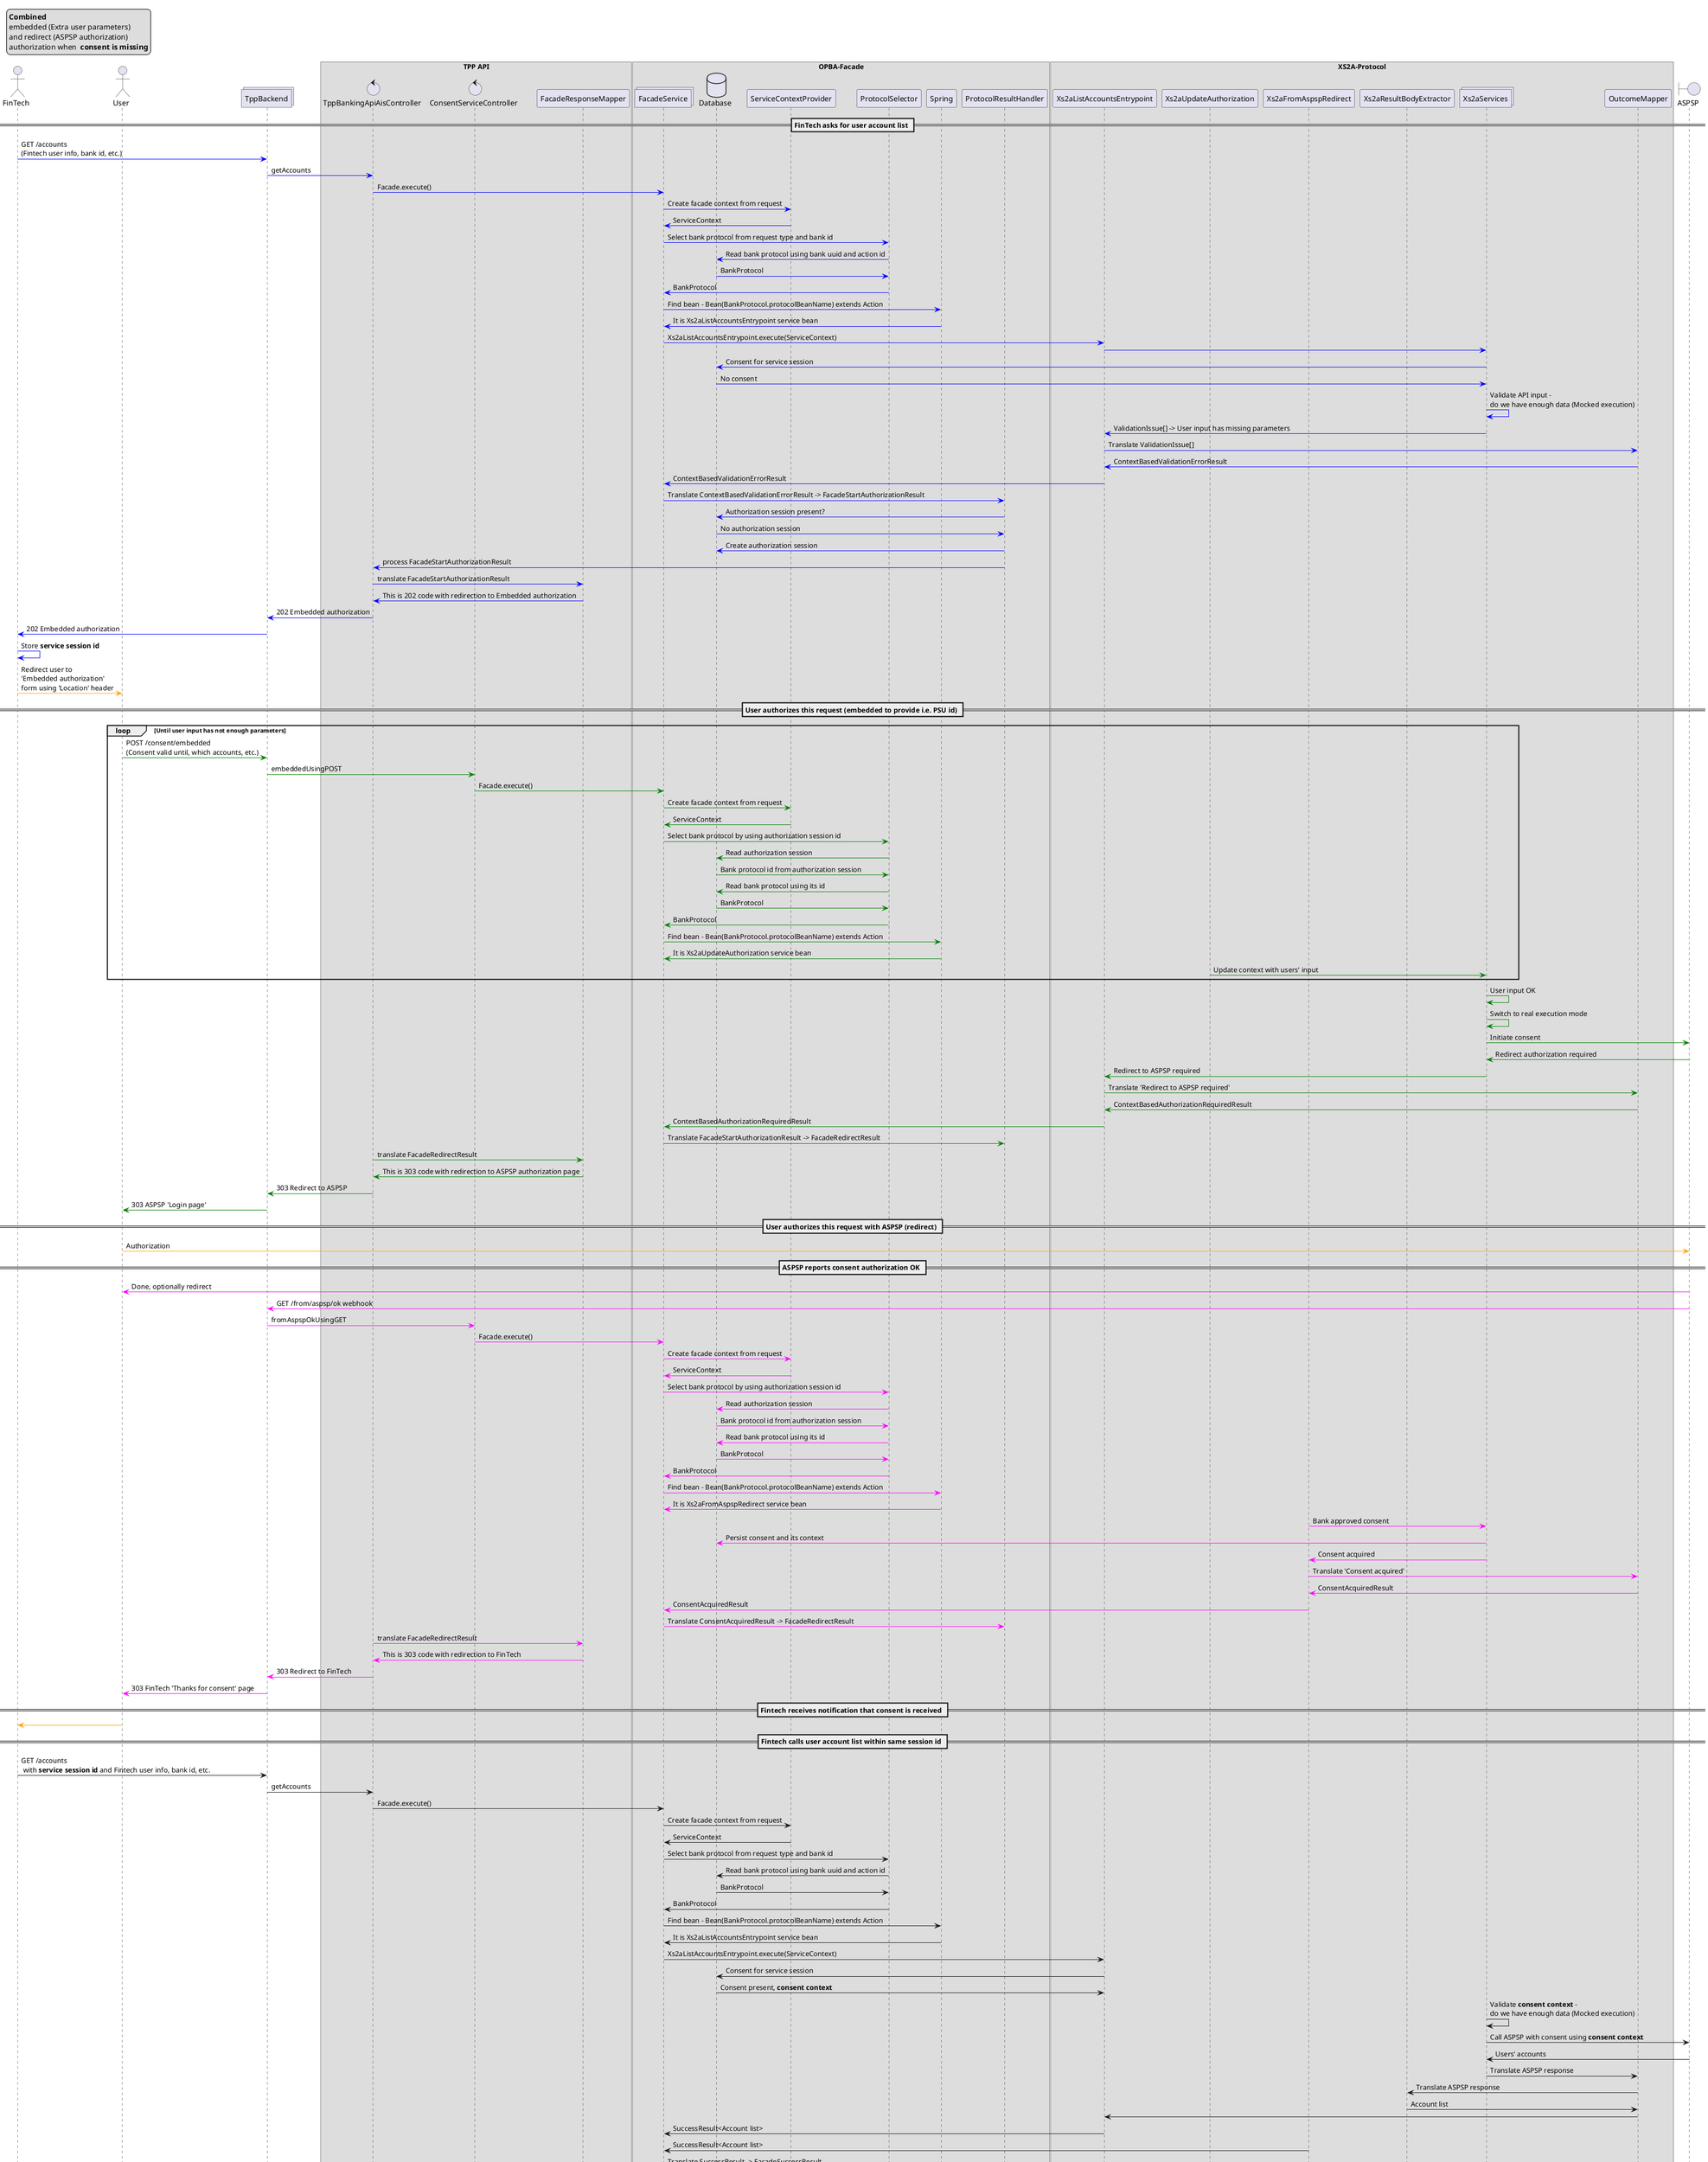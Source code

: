 @startuml
legend top left
  <b>Combined</b>
  embedded (Extra user parameters)
  and redirect (ASPSP authorization)
  authorization when  <b>consent is missing</b>
endlegend

actor FinTech
actor User

collections TppBackend

box "TPP API"
control TppBankingApiAisController
control ConsentServiceController
participant FacadeResponseMapper
endbox

box "OPBA-Facade"
collections FacadeService
database Database
participant ServiceContextProvider
participant ProtocolSelector
participant Spring
participant ProtocolResultHandler
endbox

box "XS2A-Protocol"
participant Xs2aListAccountsEntrypoint
participant Xs2aUpdateAuthorization
participant Xs2aFromAspspRedirect
participant Xs2aResultBodyExtractor
collections Xs2aServices
participant OutcomeMapper
endbox

boundary ASPSP

== FinTech asks for user account list ==
FinTech [#blue]-> TppBackend : GET /accounts\n(Fintech user info, bank id, etc.)
TppBackend [#blue]-> TppBankingApiAisController : getAccounts
TppBankingApiAisController [#blue]-> FacadeService : Facade.execute()
FacadeService [#blue]-> ServiceContextProvider : Create facade context from request
FacadeService <-[#blue] ServiceContextProvider : ServiceContext
FacadeService [#blue]-> ProtocolSelector : Select bank protocol from request type and bank id
ProtocolSelector [#blue]-> Database : Read bank protocol using bank uuid and action id
Database [#blue]-> ProtocolSelector : BankProtocol
ProtocolSelector [#blue]-> FacadeService : BankProtocol
FacadeService [#blue]-> Spring : Find bean - Bean(BankProtocol.protocolBeanName) extends Action
FacadeService <-[#blue] Spring : It is Xs2aListAccountsEntrypoint service bean
FacadeService [#blue]-> Xs2aListAccountsEntrypoint : Xs2aListAccountsEntrypoint.execute(ServiceContext)
Xs2aListAccountsEntrypoint [#blue]-> Xs2aServices
Xs2aServices [#blue]-> Database : Consent for service session
Xs2aServices <-[#blue] Database : No consent
Xs2aServices [#blue]-> Xs2aServices : Validate API input -\ndo we have enough data (Mocked execution)
Xs2aServices [#blue]-> Xs2aListAccountsEntrypoint : ValidationIssue[] -> User input has missing parameters
Xs2aListAccountsEntrypoint [#blue]-> OutcomeMapper : Translate ValidationIssue[]
OutcomeMapper [#blue]-> Xs2aListAccountsEntrypoint : ContextBasedValidationErrorResult
Xs2aListAccountsEntrypoint [#blue]-> FacadeService : ContextBasedValidationErrorResult
FacadeService [#blue]-> ProtocolResultHandler : Translate ContextBasedValidationErrorResult -> FacadeStartAuthorizationResult
ProtocolResultHandler [#blue]-> Database : Authorization session present?
Database [#blue]-> ProtocolResultHandler : No authorization session
ProtocolResultHandler [#blue]-> Database : Create authorization session
ProtocolResultHandler [#blue]-> TppBankingApiAisController : process FacadeStartAuthorizationResult
TppBankingApiAisController [#blue]-> FacadeResponseMapper : translate FacadeStartAuthorizationResult
FacadeResponseMapper [#blue]-> TppBankingApiAisController : This is 202 code with redirection to Embedded authorization
TppBankingApiAisController [#blue]-> TppBackend : 202 Embedded authorization
TppBackend [#blue]-> FinTech : 202 Embedded authorization
FinTech [#blue]-> FinTech : Store <b>service session id</b>

FinTech [#orange]-> User : Redirect user to\n'Embedded authorization'\nform using 'Location' header

== User authorizes this request (embedded to provide i.e. PSU id) ==
loop Until user input has not enough parameters
User [#green]-> TppBackend : POST /consent/embedded\n(Consent valid until, which accounts, etc.)
TppBackend [#green]-> ConsentServiceController : embeddedUsingPOST
ConsentServiceController [#green]-> FacadeService : Facade.execute()
FacadeService [#green]-> ServiceContextProvider : Create facade context from request
FacadeService <-[#green] ServiceContextProvider : ServiceContext
FacadeService [#green]-> ProtocolSelector : Select bank protocol by using authorization session id
ProtocolSelector [#green]-> Database : Read authorization session
Database [#green]-> ProtocolSelector: Bank protocol id from authorization session
ProtocolSelector [#green]-> Database : Read bank protocol using its id
Database [#green]-> ProtocolSelector : BankProtocol
ProtocolSelector [#green]-> FacadeService : BankProtocol
FacadeService [#green]-> Spring : Find bean - Bean(BankProtocol.protocolBeanName) extends Action
FacadeService <-[#green] Spring : It is Xs2aUpdateAuthorization service bean
Xs2aUpdateAuthorization [#green]-> Xs2aServices : Update context with users' input
end
Xs2aServices [#green]-> Xs2aServices : User input OK
Xs2aServices [#green]-> Xs2aServices : Switch to real execution mode
Xs2aServices [#green]-> ASPSP : Initiate consent
ASPSP [#green]-> Xs2aServices : Redirect authorization required
Xs2aServices [#green]-> Xs2aListAccountsEntrypoint : Redirect to ASPSP required
Xs2aListAccountsEntrypoint [#green]-> OutcomeMapper : Translate 'Redirect to ASPSP required'
OutcomeMapper [#green]-> Xs2aListAccountsEntrypoint : ContextBasedAuthorizationRequiredResult
Xs2aListAccountsEntrypoint [#green]-> FacadeService : ContextBasedAuthorizationRequiredResult
FacadeService [#green]-> ProtocolResultHandler : Translate FacadeStartAuthorizationResult -> FacadeRedirectResult
TppBankingApiAisController [#green]-> FacadeResponseMapper : translate FacadeRedirectResult
FacadeResponseMapper [#green]-> TppBankingApiAisController : This is 303 code with redirection to ASPSP authorization page
TppBankingApiAisController [#green]-> TppBackend : 303 Redirect to ASPSP
TppBackend [#green]-> User : 303 ASPSP 'Login page'

== User authorizes this request with ASPSP (redirect) ==
User [#orange]-> ASPSP : Authorization

== ASPSP reports consent authorization OK ==
ASPSP [#magenta]-> User : Done, optionally redirect
ASPSP [#magenta]-> TppBackend : GET /from/aspsp/ok webhook
TppBackend [#magenta]-> ConsentServiceController : fromAspspOkUsingGET
ConsentServiceController [#magenta]-> FacadeService : Facade.execute()
FacadeService [#magenta]-> ServiceContextProvider : Create facade context from request
FacadeService <-[#magenta] ServiceContextProvider : ServiceContext
FacadeService [#magenta]-> ProtocolSelector : Select bank protocol by using authorization session id
ProtocolSelector [#magenta]-> Database : Read authorization session
Database [#magenta]-> ProtocolSelector: Bank protocol id from authorization session
ProtocolSelector [#magenta]-> Database : Read bank protocol using its id
Database [#magenta]-> ProtocolSelector : BankProtocol
ProtocolSelector [#magenta]-> FacadeService : BankProtocol
FacadeService [#magenta]-> Spring : Find bean - Bean(BankProtocol.protocolBeanName) extends Action
FacadeService <-[#magenta] Spring : It is Xs2aFromAspspRedirect service bean
Xs2aFromAspspRedirect [#magenta]-> Xs2aServices : Bank approved consent
Xs2aServices [#magenta]-> Database : Persist consent and its context
Xs2aServices [#magenta]-> Xs2aFromAspspRedirect : Consent acquired
Xs2aFromAspspRedirect [#magenta]-> OutcomeMapper : Translate 'Consent acquired'
OutcomeMapper [#magenta]-> Xs2aFromAspspRedirect : ConsentAcquiredResult
Xs2aFromAspspRedirect [#magenta]-> FacadeService : ConsentAcquiredResult
FacadeService [#magenta]-> ProtocolResultHandler : Translate ConsentAcquiredResult -> FacadeRedirectResult
TppBankingApiAisController [#magenta]-> FacadeResponseMapper : translate FacadeRedirectResult
FacadeResponseMapper [#magenta]-> TppBankingApiAisController : This is 303 code with redirection to FinTech
TppBankingApiAisController [#magenta]-> TppBackend : 303 Redirect to FinTech
TppBackend [#magenta]-> User : 303 FinTech 'Thanks for consent' page

== Fintech receives notification that consent is received ==
User [#orange]-> FinTech

== Fintech calls user account list within same session id ==

FinTech -> TppBackend : GET /accounts\n with <b>service session id</b> and Fintech user info, bank id, etc.
TppBackend -> TppBankingApiAisController : getAccounts
TppBankingApiAisController -> FacadeService : Facade.execute()
FacadeService -> ServiceContextProvider : Create facade context from request
FacadeService <- ServiceContextProvider : ServiceContext
FacadeService -> ProtocolSelector : Select bank protocol from request type and bank id
ProtocolSelector -> Database : Read bank protocol using bank uuid and action id
Database -> ProtocolSelector : BankProtocol
ProtocolSelector -> FacadeService : BankProtocol
FacadeService -> Spring : Find bean - Bean(BankProtocol.protocolBeanName) extends Action
FacadeService <- Spring : It is Xs2aListAccountsEntrypoint service bean
FacadeService -> Xs2aListAccountsEntrypoint : Xs2aListAccountsEntrypoint.execute(ServiceContext)
Xs2aListAccountsEntrypoint -> Database : Consent for service session
Xs2aListAccountsEntrypoint <- Database : Consent present, <b>consent context</b>
Xs2aServices -> Xs2aServices : Validate <b>consent context</b> -\ndo we have enough data (Mocked execution)
Xs2aServices -> ASPSP : Call ASPSP with consent using <b>consent context</b>
ASPSP -> Xs2aServices : Users' accounts
Xs2aServices -> OutcomeMapper : Translate ASPSP response
OutcomeMapper -> Xs2aResultBodyExtractor : Translate ASPSP response
Xs2aResultBodyExtractor -> OutcomeMapper : Account list
OutcomeMapper -> Xs2aListAccountsEntrypoint
Xs2aListAccountsEntrypoint -> FacadeService : SuccessResult<Account list>
Xs2aFromAspspRedirect -> FacadeService : SuccessResult<Account list>
FacadeService -> ProtocolResultHandler : Translate SuccessResult -> FacadeSuccessResult
ProtocolResultHandler -> TppBankingApiAisController : process FacadeSuccessResult
TppBankingApiAisController -> FacadeResponseMapper : translate FacadeSuccessResult
FacadeResponseMapper -> TppBankingApiAisController : This is 200 code with Account list body
TppBankingApiAisController -> TppBackend : 200 and Account list
TppBackend -> FinTech : 200 and Account list
@enduml
